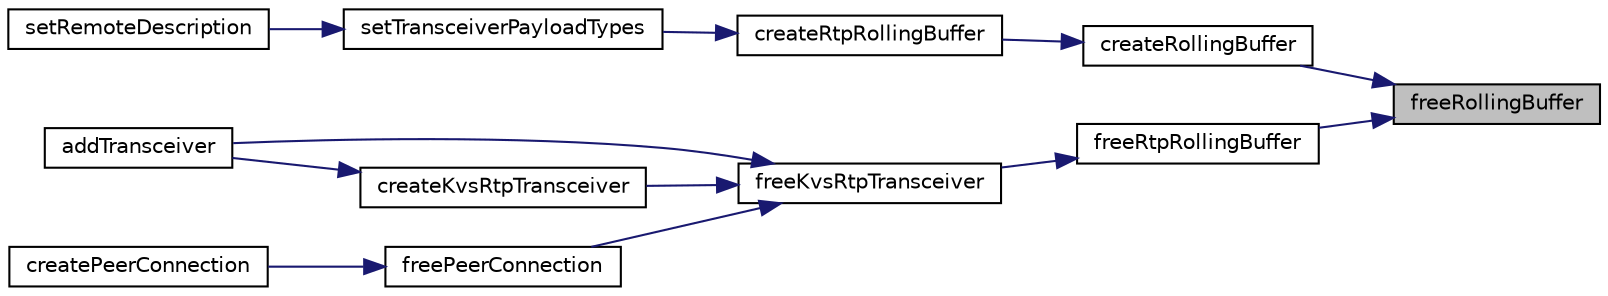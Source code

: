 digraph "freeRollingBuffer"
{
 // LATEX_PDF_SIZE
  edge [fontname="Helvetica",fontsize="10",labelfontname="Helvetica",labelfontsize="10"];
  node [fontname="Helvetica",fontsize="10",shape=record];
  rankdir="RL";
  Node1 [label="freeRollingBuffer",height=0.2,width=0.4,color="black", fillcolor="grey75", style="filled", fontcolor="black",tooltip=" "];
  Node1 -> Node2 [dir="back",color="midnightblue",fontsize="10",style="solid",fontname="Helvetica"];
  Node2 [label="createRollingBuffer",height=0.2,width=0.4,color="black", fillcolor="white", style="filled",URL="$RollingBuffer_8h.html#a3b183a89ddc114030f4dc1066c16267f",tooltip=" "];
  Node2 -> Node3 [dir="back",color="midnightblue",fontsize="10",style="solid",fontname="Helvetica"];
  Node3 [label="createRtpRollingBuffer",height=0.2,width=0.4,color="black", fillcolor="white", style="filled",URL="$RtpRollingBuffer_8h.html#aa54b8dd8691f2ddaba185cd13d445736",tooltip=" "];
  Node3 -> Node4 [dir="back",color="midnightblue",fontsize="10",style="solid",fontname="Helvetica"];
  Node4 [label="setTransceiverPayloadTypes",height=0.2,width=0.4,color="black", fillcolor="white", style="filled",URL="$SessionDescription_8h.html#aab043cb26011e36e6cdd1c335826730a",tooltip=" "];
  Node4 -> Node5 [dir="back",color="midnightblue",fontsize="10",style="solid",fontname="Helvetica"];
  Node5 [label="setRemoteDescription",height=0.2,width=0.4,color="black", fillcolor="white", style="filled",URL="$group__PublicMemberFunctions.html#ga4378f3c6aec4d69c647c46852bdfe6ed",tooltip="Instructs the RtcPeerConnection to apply the supplied RtcSessionDescriptionInit as the remote descrip..."];
  Node1 -> Node6 [dir="back",color="midnightblue",fontsize="10",style="solid",fontname="Helvetica"];
  Node6 [label="freeRtpRollingBuffer",height=0.2,width=0.4,color="black", fillcolor="white", style="filled",URL="$RtpRollingBuffer_8h.html#a6e50058bfe354a9d53098c619351e91a",tooltip=" "];
  Node6 -> Node7 [dir="back",color="midnightblue",fontsize="10",style="solid",fontname="Helvetica"];
  Node7 [label="freeKvsRtpTransceiver",height=0.2,width=0.4,color="black", fillcolor="white", style="filled",URL="$Rtp_8h.html#ae8c85797caf52813ba0b8ca9859b77c5",tooltip=" "];
  Node7 -> Node8 [dir="back",color="midnightblue",fontsize="10",style="solid",fontname="Helvetica"];
  Node8 [label="addTransceiver",height=0.2,width=0.4,color="black", fillcolor="white", style="filled",URL="$group__PublicMemberFunctions.html#ga5b89dc2e301e35f30330c57bc1361dcb",tooltip="Create a new RtcRtpTransceiver and add it to the set of transceivers."];
  Node7 -> Node9 [dir="back",color="midnightblue",fontsize="10",style="solid",fontname="Helvetica"];
  Node9 [label="createKvsRtpTransceiver",height=0.2,width=0.4,color="black", fillcolor="white", style="filled",URL="$Rtp_8h.html#afbd4b909747cdf574518ad6df03a2e76",tooltip=" "];
  Node9 -> Node8 [dir="back",color="midnightblue",fontsize="10",style="solid",fontname="Helvetica"];
  Node7 -> Node10 [dir="back",color="midnightblue",fontsize="10",style="solid",fontname="Helvetica"];
  Node10 [label="freePeerConnection",height=0.2,width=0.4,color="black", fillcolor="white", style="filled",URL="$group__PublicMemberFunctions.html#ga433b1bd125e7f221bcdad97a2a0e8949",tooltip="Free a RtcPeerConnection."];
  Node10 -> Node11 [dir="back",color="midnightblue",fontsize="10",style="solid",fontname="Helvetica"];
  Node11 [label="createPeerConnection",height=0.2,width=0.4,color="black", fillcolor="white", style="filled",URL="$group__PublicMemberFunctions.html#gada972c66438c7e7c82e1db0cfe2b2640",tooltip=" "];
}
